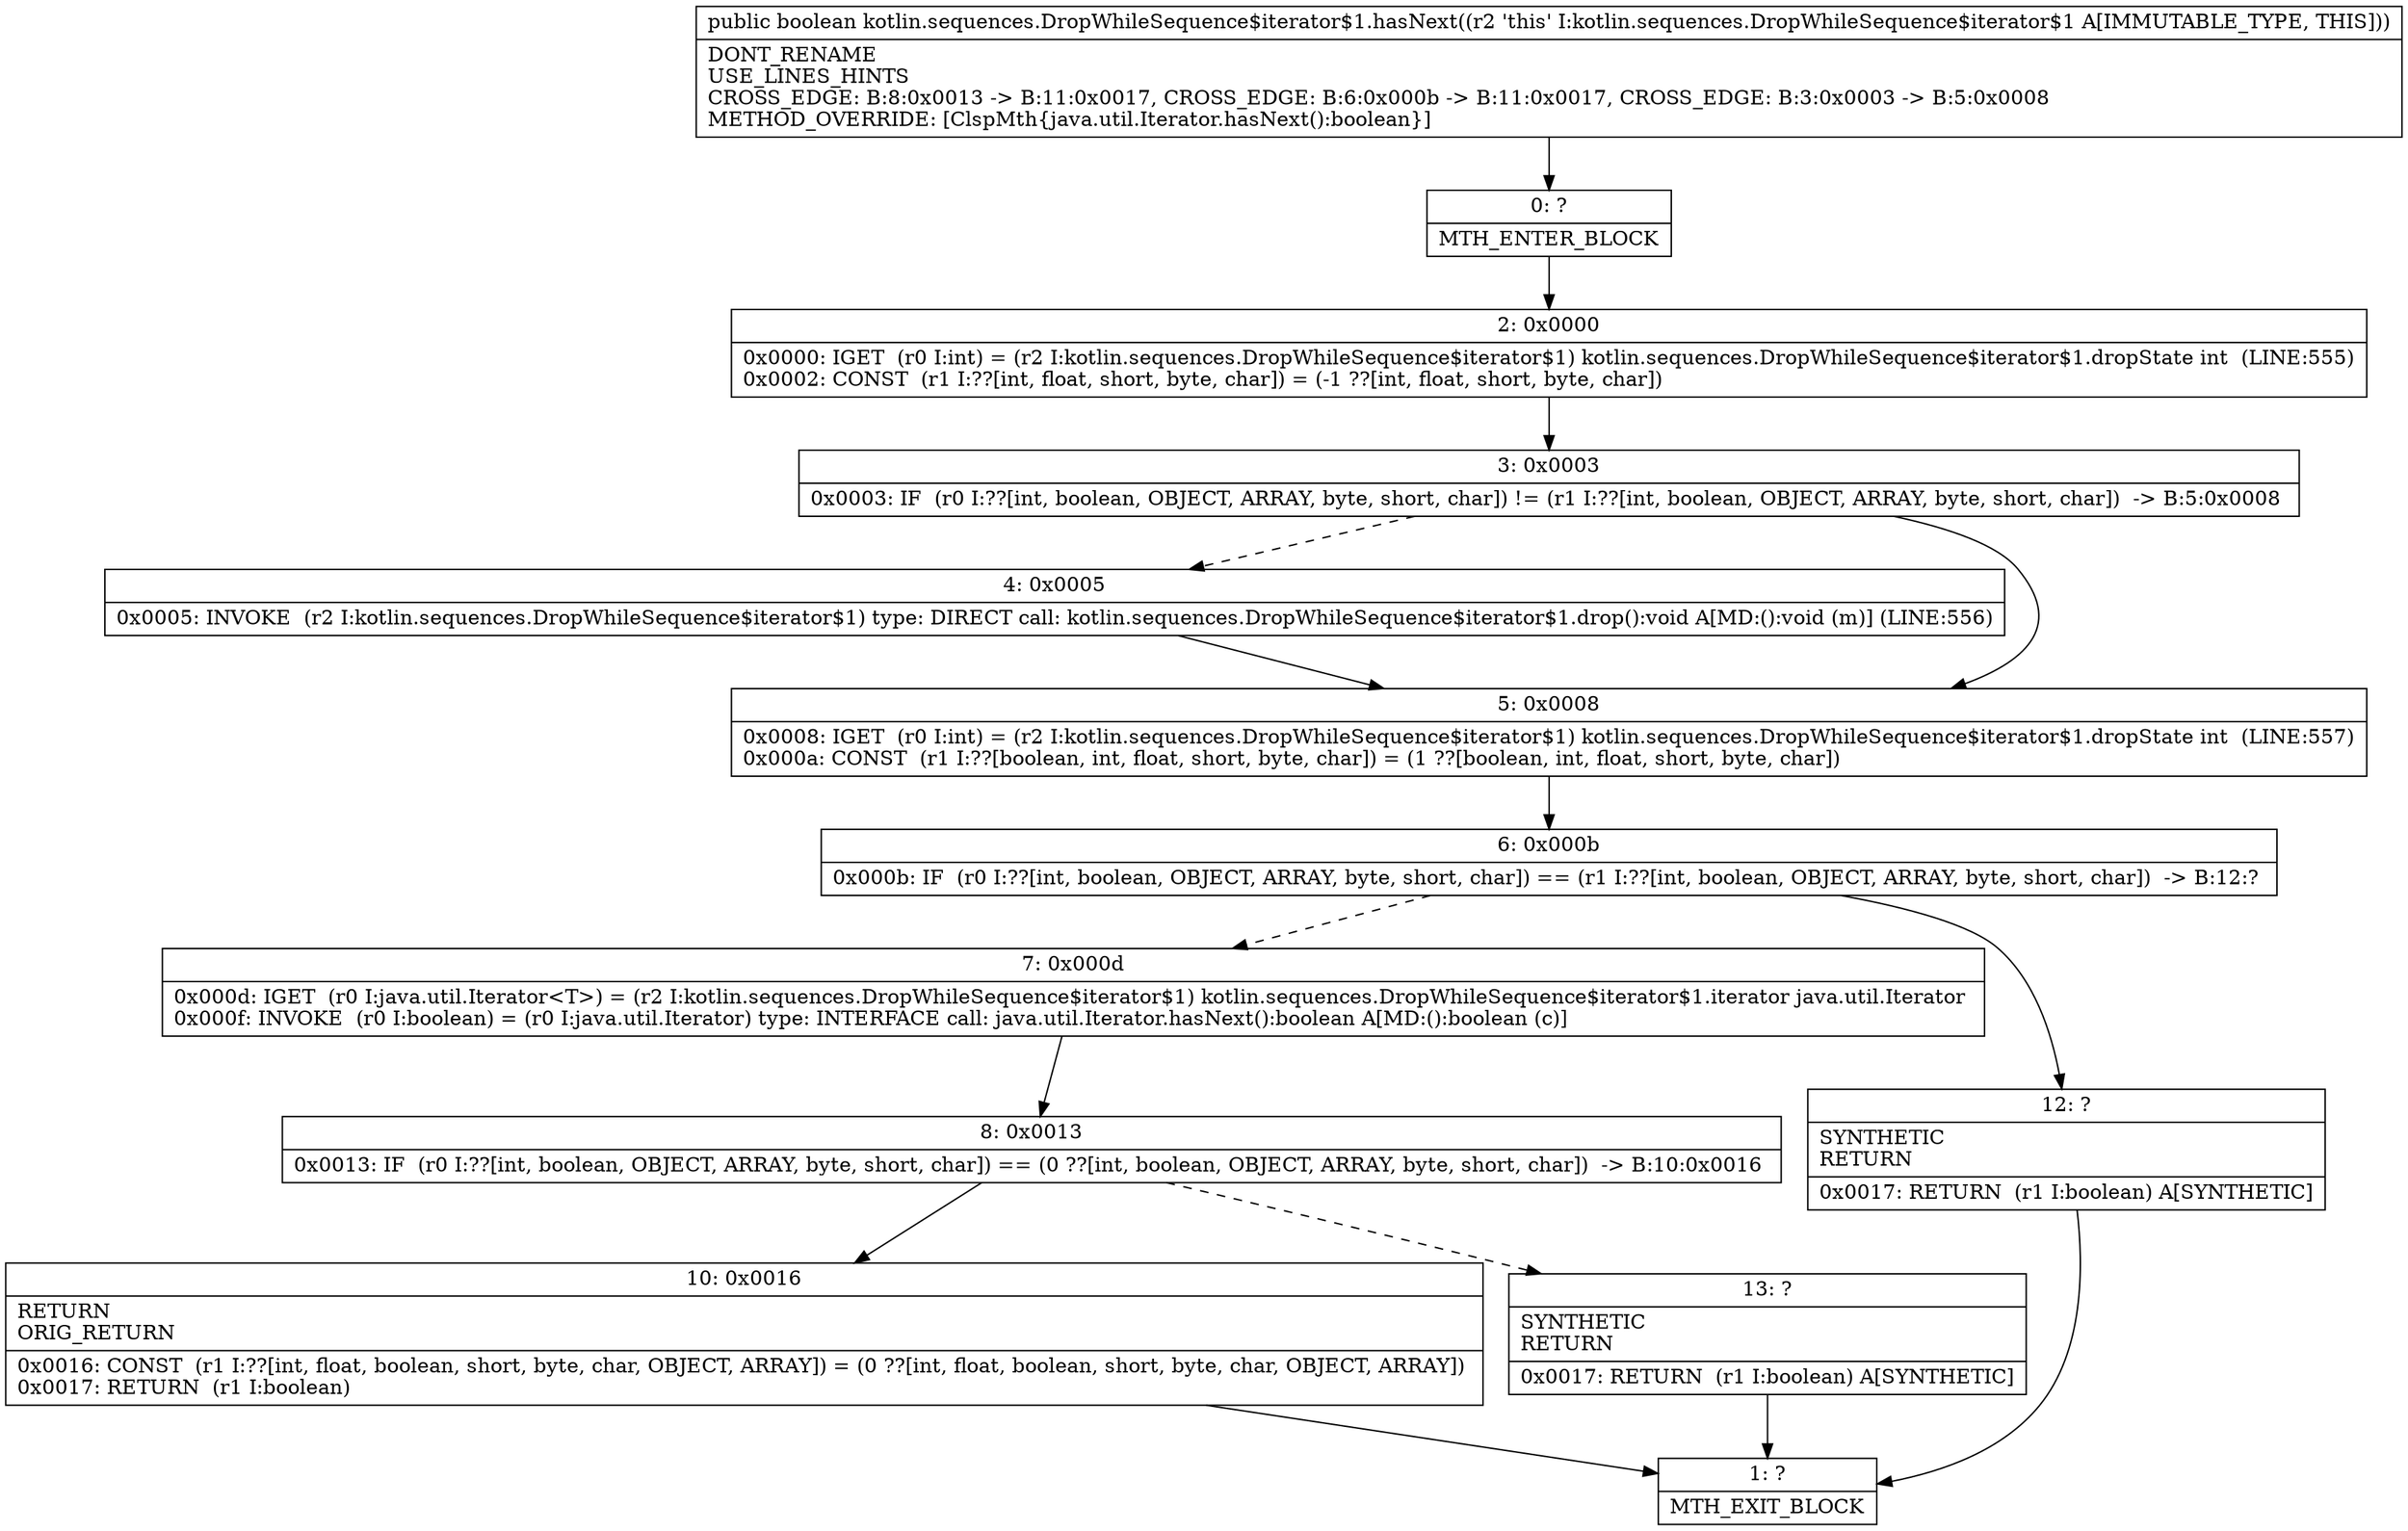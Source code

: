 digraph "CFG forkotlin.sequences.DropWhileSequence$iterator$1.hasNext()Z" {
Node_0 [shape=record,label="{0\:\ ?|MTH_ENTER_BLOCK\l}"];
Node_2 [shape=record,label="{2\:\ 0x0000|0x0000: IGET  (r0 I:int) = (r2 I:kotlin.sequences.DropWhileSequence$iterator$1) kotlin.sequences.DropWhileSequence$iterator$1.dropState int  (LINE:555)\l0x0002: CONST  (r1 I:??[int, float, short, byte, char]) = (\-1 ??[int, float, short, byte, char]) \l}"];
Node_3 [shape=record,label="{3\:\ 0x0003|0x0003: IF  (r0 I:??[int, boolean, OBJECT, ARRAY, byte, short, char]) != (r1 I:??[int, boolean, OBJECT, ARRAY, byte, short, char])  \-\> B:5:0x0008 \l}"];
Node_4 [shape=record,label="{4\:\ 0x0005|0x0005: INVOKE  (r2 I:kotlin.sequences.DropWhileSequence$iterator$1) type: DIRECT call: kotlin.sequences.DropWhileSequence$iterator$1.drop():void A[MD:():void (m)] (LINE:556)\l}"];
Node_5 [shape=record,label="{5\:\ 0x0008|0x0008: IGET  (r0 I:int) = (r2 I:kotlin.sequences.DropWhileSequence$iterator$1) kotlin.sequences.DropWhileSequence$iterator$1.dropState int  (LINE:557)\l0x000a: CONST  (r1 I:??[boolean, int, float, short, byte, char]) = (1 ??[boolean, int, float, short, byte, char]) \l}"];
Node_6 [shape=record,label="{6\:\ 0x000b|0x000b: IF  (r0 I:??[int, boolean, OBJECT, ARRAY, byte, short, char]) == (r1 I:??[int, boolean, OBJECT, ARRAY, byte, short, char])  \-\> B:12:? \l}"];
Node_7 [shape=record,label="{7\:\ 0x000d|0x000d: IGET  (r0 I:java.util.Iterator\<T\>) = (r2 I:kotlin.sequences.DropWhileSequence$iterator$1) kotlin.sequences.DropWhileSequence$iterator$1.iterator java.util.Iterator \l0x000f: INVOKE  (r0 I:boolean) = (r0 I:java.util.Iterator) type: INTERFACE call: java.util.Iterator.hasNext():boolean A[MD:():boolean (c)]\l}"];
Node_8 [shape=record,label="{8\:\ 0x0013|0x0013: IF  (r0 I:??[int, boolean, OBJECT, ARRAY, byte, short, char]) == (0 ??[int, boolean, OBJECT, ARRAY, byte, short, char])  \-\> B:10:0x0016 \l}"];
Node_10 [shape=record,label="{10\:\ 0x0016|RETURN\lORIG_RETURN\l|0x0016: CONST  (r1 I:??[int, float, boolean, short, byte, char, OBJECT, ARRAY]) = (0 ??[int, float, boolean, short, byte, char, OBJECT, ARRAY]) \l0x0017: RETURN  (r1 I:boolean) \l}"];
Node_1 [shape=record,label="{1\:\ ?|MTH_EXIT_BLOCK\l}"];
Node_13 [shape=record,label="{13\:\ ?|SYNTHETIC\lRETURN\l|0x0017: RETURN  (r1 I:boolean) A[SYNTHETIC]\l}"];
Node_12 [shape=record,label="{12\:\ ?|SYNTHETIC\lRETURN\l|0x0017: RETURN  (r1 I:boolean) A[SYNTHETIC]\l}"];
MethodNode[shape=record,label="{public boolean kotlin.sequences.DropWhileSequence$iterator$1.hasNext((r2 'this' I:kotlin.sequences.DropWhileSequence$iterator$1 A[IMMUTABLE_TYPE, THIS]))  | DONT_RENAME\lUSE_LINES_HINTS\lCROSS_EDGE: B:8:0x0013 \-\> B:11:0x0017, CROSS_EDGE: B:6:0x000b \-\> B:11:0x0017, CROSS_EDGE: B:3:0x0003 \-\> B:5:0x0008\lMETHOD_OVERRIDE: [ClspMth\{java.util.Iterator.hasNext():boolean\}]\l}"];
MethodNode -> Node_0;Node_0 -> Node_2;
Node_2 -> Node_3;
Node_3 -> Node_4[style=dashed];
Node_3 -> Node_5;
Node_4 -> Node_5;
Node_5 -> Node_6;
Node_6 -> Node_7[style=dashed];
Node_6 -> Node_12;
Node_7 -> Node_8;
Node_8 -> Node_10;
Node_8 -> Node_13[style=dashed];
Node_10 -> Node_1;
Node_13 -> Node_1;
Node_12 -> Node_1;
}

